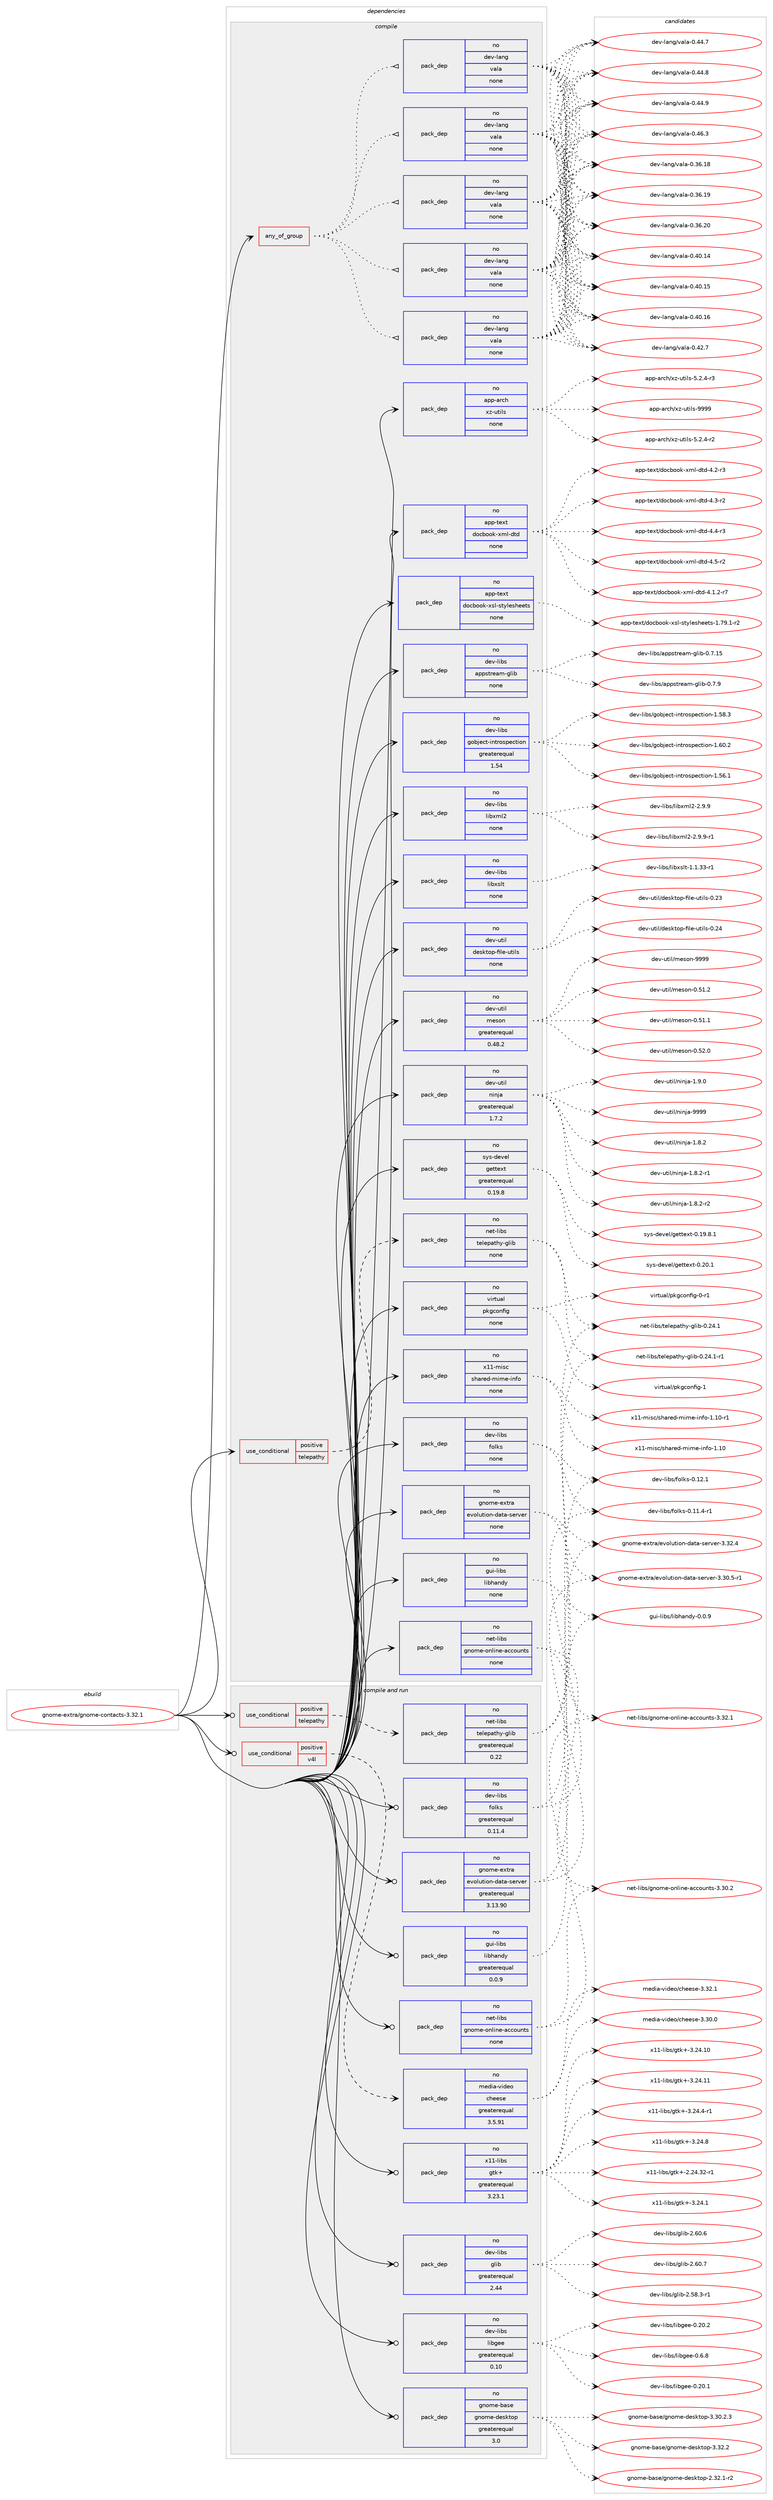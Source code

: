digraph prolog {

# *************
# Graph options
# *************

newrank=true;
concentrate=true;
compound=true;
graph [rankdir=LR,fontname=Helvetica,fontsize=10,ranksep=1.5];#, ranksep=2.5, nodesep=0.2];
edge  [arrowhead=vee];
node  [fontname=Helvetica,fontsize=10];

# **********
# The ebuild
# **********

subgraph cluster_leftcol {
color=gray;
rank=same;
label=<<i>ebuild</i>>;
id [label="gnome-extra/gnome-contacts-3.32.1", color=red, width=4, href="../gnome-extra/gnome-contacts-3.32.1.svg"];
}

# ****************
# The dependencies
# ****************

subgraph cluster_midcol {
color=gray;
label=<<i>dependencies</i>>;
subgraph cluster_compile {
fillcolor="#eeeeee";
style=filled;
label=<<i>compile</i>>;
subgraph any12211 {
dependency748490 [label=<<TABLE BORDER="0" CELLBORDER="1" CELLSPACING="0" CELLPADDING="4"><TR><TD CELLPADDING="10">any_of_group</TD></TR></TABLE>>, shape=none, color=red];subgraph pack549924 {
dependency748491 [label=<<TABLE BORDER="0" CELLBORDER="1" CELLSPACING="0" CELLPADDING="4" WIDTH="220"><TR><TD ROWSPAN="6" CELLPADDING="30">pack_dep</TD></TR><TR><TD WIDTH="110">no</TD></TR><TR><TD>dev-lang</TD></TR><TR><TD>vala</TD></TR><TR><TD>none</TD></TR><TR><TD></TD></TR></TABLE>>, shape=none, color=blue];
}
dependency748490:e -> dependency748491:w [weight=20,style="dotted",arrowhead="oinv"];
subgraph pack549925 {
dependency748492 [label=<<TABLE BORDER="0" CELLBORDER="1" CELLSPACING="0" CELLPADDING="4" WIDTH="220"><TR><TD ROWSPAN="6" CELLPADDING="30">pack_dep</TD></TR><TR><TD WIDTH="110">no</TD></TR><TR><TD>dev-lang</TD></TR><TR><TD>vala</TD></TR><TR><TD>none</TD></TR><TR><TD></TD></TR></TABLE>>, shape=none, color=blue];
}
dependency748490:e -> dependency748492:w [weight=20,style="dotted",arrowhead="oinv"];
subgraph pack549926 {
dependency748493 [label=<<TABLE BORDER="0" CELLBORDER="1" CELLSPACING="0" CELLPADDING="4" WIDTH="220"><TR><TD ROWSPAN="6" CELLPADDING="30">pack_dep</TD></TR><TR><TD WIDTH="110">no</TD></TR><TR><TD>dev-lang</TD></TR><TR><TD>vala</TD></TR><TR><TD>none</TD></TR><TR><TD></TD></TR></TABLE>>, shape=none, color=blue];
}
dependency748490:e -> dependency748493:w [weight=20,style="dotted",arrowhead="oinv"];
subgraph pack549927 {
dependency748494 [label=<<TABLE BORDER="0" CELLBORDER="1" CELLSPACING="0" CELLPADDING="4" WIDTH="220"><TR><TD ROWSPAN="6" CELLPADDING="30">pack_dep</TD></TR><TR><TD WIDTH="110">no</TD></TR><TR><TD>dev-lang</TD></TR><TR><TD>vala</TD></TR><TR><TD>none</TD></TR><TR><TD></TD></TR></TABLE>>, shape=none, color=blue];
}
dependency748490:e -> dependency748494:w [weight=20,style="dotted",arrowhead="oinv"];
subgraph pack549928 {
dependency748495 [label=<<TABLE BORDER="0" CELLBORDER="1" CELLSPACING="0" CELLPADDING="4" WIDTH="220"><TR><TD ROWSPAN="6" CELLPADDING="30">pack_dep</TD></TR><TR><TD WIDTH="110">no</TD></TR><TR><TD>dev-lang</TD></TR><TR><TD>vala</TD></TR><TR><TD>none</TD></TR><TR><TD></TD></TR></TABLE>>, shape=none, color=blue];
}
dependency748490:e -> dependency748495:w [weight=20,style="dotted",arrowhead="oinv"];
}
id:e -> dependency748490:w [weight=20,style="solid",arrowhead="vee"];
subgraph cond185961 {
dependency748496 [label=<<TABLE BORDER="0" CELLBORDER="1" CELLSPACING="0" CELLPADDING="4"><TR><TD ROWSPAN="3" CELLPADDING="10">use_conditional</TD></TR><TR><TD>positive</TD></TR><TR><TD>telepathy</TD></TR></TABLE>>, shape=none, color=red];
subgraph pack549929 {
dependency748497 [label=<<TABLE BORDER="0" CELLBORDER="1" CELLSPACING="0" CELLPADDING="4" WIDTH="220"><TR><TD ROWSPAN="6" CELLPADDING="30">pack_dep</TD></TR><TR><TD WIDTH="110">no</TD></TR><TR><TD>net-libs</TD></TR><TR><TD>telepathy-glib</TD></TR><TR><TD>none</TD></TR><TR><TD></TD></TR></TABLE>>, shape=none, color=blue];
}
dependency748496:e -> dependency748497:w [weight=20,style="dashed",arrowhead="vee"];
}
id:e -> dependency748496:w [weight=20,style="solid",arrowhead="vee"];
subgraph pack549930 {
dependency748498 [label=<<TABLE BORDER="0" CELLBORDER="1" CELLSPACING="0" CELLPADDING="4" WIDTH="220"><TR><TD ROWSPAN="6" CELLPADDING="30">pack_dep</TD></TR><TR><TD WIDTH="110">no</TD></TR><TR><TD>app-arch</TD></TR><TR><TD>xz-utils</TD></TR><TR><TD>none</TD></TR><TR><TD></TD></TR></TABLE>>, shape=none, color=blue];
}
id:e -> dependency748498:w [weight=20,style="solid",arrowhead="vee"];
subgraph pack549931 {
dependency748499 [label=<<TABLE BORDER="0" CELLBORDER="1" CELLSPACING="0" CELLPADDING="4" WIDTH="220"><TR><TD ROWSPAN="6" CELLPADDING="30">pack_dep</TD></TR><TR><TD WIDTH="110">no</TD></TR><TR><TD>app-text</TD></TR><TR><TD>docbook-xml-dtd</TD></TR><TR><TD>none</TD></TR><TR><TD></TD></TR></TABLE>>, shape=none, color=blue];
}
id:e -> dependency748499:w [weight=20,style="solid",arrowhead="vee"];
subgraph pack549932 {
dependency748500 [label=<<TABLE BORDER="0" CELLBORDER="1" CELLSPACING="0" CELLPADDING="4" WIDTH="220"><TR><TD ROWSPAN="6" CELLPADDING="30">pack_dep</TD></TR><TR><TD WIDTH="110">no</TD></TR><TR><TD>app-text</TD></TR><TR><TD>docbook-xsl-stylesheets</TD></TR><TR><TD>none</TD></TR><TR><TD></TD></TR></TABLE>>, shape=none, color=blue];
}
id:e -> dependency748500:w [weight=20,style="solid",arrowhead="vee"];
subgraph pack549933 {
dependency748501 [label=<<TABLE BORDER="0" CELLBORDER="1" CELLSPACING="0" CELLPADDING="4" WIDTH="220"><TR><TD ROWSPAN="6" CELLPADDING="30">pack_dep</TD></TR><TR><TD WIDTH="110">no</TD></TR><TR><TD>dev-libs</TD></TR><TR><TD>appstream-glib</TD></TR><TR><TD>none</TD></TR><TR><TD></TD></TR></TABLE>>, shape=none, color=blue];
}
id:e -> dependency748501:w [weight=20,style="solid",arrowhead="vee"];
subgraph pack549934 {
dependency748502 [label=<<TABLE BORDER="0" CELLBORDER="1" CELLSPACING="0" CELLPADDING="4" WIDTH="220"><TR><TD ROWSPAN="6" CELLPADDING="30">pack_dep</TD></TR><TR><TD WIDTH="110">no</TD></TR><TR><TD>dev-libs</TD></TR><TR><TD>folks</TD></TR><TR><TD>none</TD></TR><TR><TD></TD></TR></TABLE>>, shape=none, color=blue];
}
id:e -> dependency748502:w [weight=20,style="solid",arrowhead="vee"];
subgraph pack549935 {
dependency748503 [label=<<TABLE BORDER="0" CELLBORDER="1" CELLSPACING="0" CELLPADDING="4" WIDTH="220"><TR><TD ROWSPAN="6" CELLPADDING="30">pack_dep</TD></TR><TR><TD WIDTH="110">no</TD></TR><TR><TD>dev-libs</TD></TR><TR><TD>gobject-introspection</TD></TR><TR><TD>greaterequal</TD></TR><TR><TD>1.54</TD></TR></TABLE>>, shape=none, color=blue];
}
id:e -> dependency748503:w [weight=20,style="solid",arrowhead="vee"];
subgraph pack549936 {
dependency748504 [label=<<TABLE BORDER="0" CELLBORDER="1" CELLSPACING="0" CELLPADDING="4" WIDTH="220"><TR><TD ROWSPAN="6" CELLPADDING="30">pack_dep</TD></TR><TR><TD WIDTH="110">no</TD></TR><TR><TD>dev-libs</TD></TR><TR><TD>libxml2</TD></TR><TR><TD>none</TD></TR><TR><TD></TD></TR></TABLE>>, shape=none, color=blue];
}
id:e -> dependency748504:w [weight=20,style="solid",arrowhead="vee"];
subgraph pack549937 {
dependency748505 [label=<<TABLE BORDER="0" CELLBORDER="1" CELLSPACING="0" CELLPADDING="4" WIDTH="220"><TR><TD ROWSPAN="6" CELLPADDING="30">pack_dep</TD></TR><TR><TD WIDTH="110">no</TD></TR><TR><TD>dev-libs</TD></TR><TR><TD>libxslt</TD></TR><TR><TD>none</TD></TR><TR><TD></TD></TR></TABLE>>, shape=none, color=blue];
}
id:e -> dependency748505:w [weight=20,style="solid",arrowhead="vee"];
subgraph pack549938 {
dependency748506 [label=<<TABLE BORDER="0" CELLBORDER="1" CELLSPACING="0" CELLPADDING="4" WIDTH="220"><TR><TD ROWSPAN="6" CELLPADDING="30">pack_dep</TD></TR><TR><TD WIDTH="110">no</TD></TR><TR><TD>dev-util</TD></TR><TR><TD>desktop-file-utils</TD></TR><TR><TD>none</TD></TR><TR><TD></TD></TR></TABLE>>, shape=none, color=blue];
}
id:e -> dependency748506:w [weight=20,style="solid",arrowhead="vee"];
subgraph pack549939 {
dependency748507 [label=<<TABLE BORDER="0" CELLBORDER="1" CELLSPACING="0" CELLPADDING="4" WIDTH="220"><TR><TD ROWSPAN="6" CELLPADDING="30">pack_dep</TD></TR><TR><TD WIDTH="110">no</TD></TR><TR><TD>dev-util</TD></TR><TR><TD>meson</TD></TR><TR><TD>greaterequal</TD></TR><TR><TD>0.48.2</TD></TR></TABLE>>, shape=none, color=blue];
}
id:e -> dependency748507:w [weight=20,style="solid",arrowhead="vee"];
subgraph pack549940 {
dependency748508 [label=<<TABLE BORDER="0" CELLBORDER="1" CELLSPACING="0" CELLPADDING="4" WIDTH="220"><TR><TD ROWSPAN="6" CELLPADDING="30">pack_dep</TD></TR><TR><TD WIDTH="110">no</TD></TR><TR><TD>dev-util</TD></TR><TR><TD>ninja</TD></TR><TR><TD>greaterequal</TD></TR><TR><TD>1.7.2</TD></TR></TABLE>>, shape=none, color=blue];
}
id:e -> dependency748508:w [weight=20,style="solid",arrowhead="vee"];
subgraph pack549941 {
dependency748509 [label=<<TABLE BORDER="0" CELLBORDER="1" CELLSPACING="0" CELLPADDING="4" WIDTH="220"><TR><TD ROWSPAN="6" CELLPADDING="30">pack_dep</TD></TR><TR><TD WIDTH="110">no</TD></TR><TR><TD>gnome-extra</TD></TR><TR><TD>evolution-data-server</TD></TR><TR><TD>none</TD></TR><TR><TD></TD></TR></TABLE>>, shape=none, color=blue];
}
id:e -> dependency748509:w [weight=20,style="solid",arrowhead="vee"];
subgraph pack549942 {
dependency748510 [label=<<TABLE BORDER="0" CELLBORDER="1" CELLSPACING="0" CELLPADDING="4" WIDTH="220"><TR><TD ROWSPAN="6" CELLPADDING="30">pack_dep</TD></TR><TR><TD WIDTH="110">no</TD></TR><TR><TD>gui-libs</TD></TR><TR><TD>libhandy</TD></TR><TR><TD>none</TD></TR><TR><TD></TD></TR></TABLE>>, shape=none, color=blue];
}
id:e -> dependency748510:w [weight=20,style="solid",arrowhead="vee"];
subgraph pack549943 {
dependency748511 [label=<<TABLE BORDER="0" CELLBORDER="1" CELLSPACING="0" CELLPADDING="4" WIDTH="220"><TR><TD ROWSPAN="6" CELLPADDING="30">pack_dep</TD></TR><TR><TD WIDTH="110">no</TD></TR><TR><TD>net-libs</TD></TR><TR><TD>gnome-online-accounts</TD></TR><TR><TD>none</TD></TR><TR><TD></TD></TR></TABLE>>, shape=none, color=blue];
}
id:e -> dependency748511:w [weight=20,style="solid",arrowhead="vee"];
subgraph pack549944 {
dependency748512 [label=<<TABLE BORDER="0" CELLBORDER="1" CELLSPACING="0" CELLPADDING="4" WIDTH="220"><TR><TD ROWSPAN="6" CELLPADDING="30">pack_dep</TD></TR><TR><TD WIDTH="110">no</TD></TR><TR><TD>sys-devel</TD></TR><TR><TD>gettext</TD></TR><TR><TD>greaterequal</TD></TR><TR><TD>0.19.8</TD></TR></TABLE>>, shape=none, color=blue];
}
id:e -> dependency748512:w [weight=20,style="solid",arrowhead="vee"];
subgraph pack549945 {
dependency748513 [label=<<TABLE BORDER="0" CELLBORDER="1" CELLSPACING="0" CELLPADDING="4" WIDTH="220"><TR><TD ROWSPAN="6" CELLPADDING="30">pack_dep</TD></TR><TR><TD WIDTH="110">no</TD></TR><TR><TD>virtual</TD></TR><TR><TD>pkgconfig</TD></TR><TR><TD>none</TD></TR><TR><TD></TD></TR></TABLE>>, shape=none, color=blue];
}
id:e -> dependency748513:w [weight=20,style="solid",arrowhead="vee"];
subgraph pack549946 {
dependency748514 [label=<<TABLE BORDER="0" CELLBORDER="1" CELLSPACING="0" CELLPADDING="4" WIDTH="220"><TR><TD ROWSPAN="6" CELLPADDING="30">pack_dep</TD></TR><TR><TD WIDTH="110">no</TD></TR><TR><TD>x11-misc</TD></TR><TR><TD>shared-mime-info</TD></TR><TR><TD>none</TD></TR><TR><TD></TD></TR></TABLE>>, shape=none, color=blue];
}
id:e -> dependency748514:w [weight=20,style="solid",arrowhead="vee"];
}
subgraph cluster_compileandrun {
fillcolor="#eeeeee";
style=filled;
label=<<i>compile and run</i>>;
subgraph cond185962 {
dependency748515 [label=<<TABLE BORDER="0" CELLBORDER="1" CELLSPACING="0" CELLPADDING="4"><TR><TD ROWSPAN="3" CELLPADDING="10">use_conditional</TD></TR><TR><TD>positive</TD></TR><TR><TD>telepathy</TD></TR></TABLE>>, shape=none, color=red];
subgraph pack549947 {
dependency748516 [label=<<TABLE BORDER="0" CELLBORDER="1" CELLSPACING="0" CELLPADDING="4" WIDTH="220"><TR><TD ROWSPAN="6" CELLPADDING="30">pack_dep</TD></TR><TR><TD WIDTH="110">no</TD></TR><TR><TD>net-libs</TD></TR><TR><TD>telepathy-glib</TD></TR><TR><TD>greaterequal</TD></TR><TR><TD>0.22</TD></TR></TABLE>>, shape=none, color=blue];
}
dependency748515:e -> dependency748516:w [weight=20,style="dashed",arrowhead="vee"];
}
id:e -> dependency748515:w [weight=20,style="solid",arrowhead="odotvee"];
subgraph cond185963 {
dependency748517 [label=<<TABLE BORDER="0" CELLBORDER="1" CELLSPACING="0" CELLPADDING="4"><TR><TD ROWSPAN="3" CELLPADDING="10">use_conditional</TD></TR><TR><TD>positive</TD></TR><TR><TD>v4l</TD></TR></TABLE>>, shape=none, color=red];
subgraph pack549948 {
dependency748518 [label=<<TABLE BORDER="0" CELLBORDER="1" CELLSPACING="0" CELLPADDING="4" WIDTH="220"><TR><TD ROWSPAN="6" CELLPADDING="30">pack_dep</TD></TR><TR><TD WIDTH="110">no</TD></TR><TR><TD>media-video</TD></TR><TR><TD>cheese</TD></TR><TR><TD>greaterequal</TD></TR><TR><TD>3.5.91</TD></TR></TABLE>>, shape=none, color=blue];
}
dependency748517:e -> dependency748518:w [weight=20,style="dashed",arrowhead="vee"];
}
id:e -> dependency748517:w [weight=20,style="solid",arrowhead="odotvee"];
subgraph pack549949 {
dependency748519 [label=<<TABLE BORDER="0" CELLBORDER="1" CELLSPACING="0" CELLPADDING="4" WIDTH="220"><TR><TD ROWSPAN="6" CELLPADDING="30">pack_dep</TD></TR><TR><TD WIDTH="110">no</TD></TR><TR><TD>dev-libs</TD></TR><TR><TD>folks</TD></TR><TR><TD>greaterequal</TD></TR><TR><TD>0.11.4</TD></TR></TABLE>>, shape=none, color=blue];
}
id:e -> dependency748519:w [weight=20,style="solid",arrowhead="odotvee"];
subgraph pack549950 {
dependency748520 [label=<<TABLE BORDER="0" CELLBORDER="1" CELLSPACING="0" CELLPADDING="4" WIDTH="220"><TR><TD ROWSPAN="6" CELLPADDING="30">pack_dep</TD></TR><TR><TD WIDTH="110">no</TD></TR><TR><TD>dev-libs</TD></TR><TR><TD>glib</TD></TR><TR><TD>greaterequal</TD></TR><TR><TD>2.44</TD></TR></TABLE>>, shape=none, color=blue];
}
id:e -> dependency748520:w [weight=20,style="solid",arrowhead="odotvee"];
subgraph pack549951 {
dependency748521 [label=<<TABLE BORDER="0" CELLBORDER="1" CELLSPACING="0" CELLPADDING="4" WIDTH="220"><TR><TD ROWSPAN="6" CELLPADDING="30">pack_dep</TD></TR><TR><TD WIDTH="110">no</TD></TR><TR><TD>dev-libs</TD></TR><TR><TD>libgee</TD></TR><TR><TD>greaterequal</TD></TR><TR><TD>0.10</TD></TR></TABLE>>, shape=none, color=blue];
}
id:e -> dependency748521:w [weight=20,style="solid",arrowhead="odotvee"];
subgraph pack549952 {
dependency748522 [label=<<TABLE BORDER="0" CELLBORDER="1" CELLSPACING="0" CELLPADDING="4" WIDTH="220"><TR><TD ROWSPAN="6" CELLPADDING="30">pack_dep</TD></TR><TR><TD WIDTH="110">no</TD></TR><TR><TD>gnome-base</TD></TR><TR><TD>gnome-desktop</TD></TR><TR><TD>greaterequal</TD></TR><TR><TD>3.0</TD></TR></TABLE>>, shape=none, color=blue];
}
id:e -> dependency748522:w [weight=20,style="solid",arrowhead="odotvee"];
subgraph pack549953 {
dependency748523 [label=<<TABLE BORDER="0" CELLBORDER="1" CELLSPACING="0" CELLPADDING="4" WIDTH="220"><TR><TD ROWSPAN="6" CELLPADDING="30">pack_dep</TD></TR><TR><TD WIDTH="110">no</TD></TR><TR><TD>gnome-extra</TD></TR><TR><TD>evolution-data-server</TD></TR><TR><TD>greaterequal</TD></TR><TR><TD>3.13.90</TD></TR></TABLE>>, shape=none, color=blue];
}
id:e -> dependency748523:w [weight=20,style="solid",arrowhead="odotvee"];
subgraph pack549954 {
dependency748524 [label=<<TABLE BORDER="0" CELLBORDER="1" CELLSPACING="0" CELLPADDING="4" WIDTH="220"><TR><TD ROWSPAN="6" CELLPADDING="30">pack_dep</TD></TR><TR><TD WIDTH="110">no</TD></TR><TR><TD>gui-libs</TD></TR><TR><TD>libhandy</TD></TR><TR><TD>greaterequal</TD></TR><TR><TD>0.0.9</TD></TR></TABLE>>, shape=none, color=blue];
}
id:e -> dependency748524:w [weight=20,style="solid",arrowhead="odotvee"];
subgraph pack549955 {
dependency748525 [label=<<TABLE BORDER="0" CELLBORDER="1" CELLSPACING="0" CELLPADDING="4" WIDTH="220"><TR><TD ROWSPAN="6" CELLPADDING="30">pack_dep</TD></TR><TR><TD WIDTH="110">no</TD></TR><TR><TD>net-libs</TD></TR><TR><TD>gnome-online-accounts</TD></TR><TR><TD>none</TD></TR><TR><TD></TD></TR></TABLE>>, shape=none, color=blue];
}
id:e -> dependency748525:w [weight=20,style="solid",arrowhead="odotvee"];
subgraph pack549956 {
dependency748526 [label=<<TABLE BORDER="0" CELLBORDER="1" CELLSPACING="0" CELLPADDING="4" WIDTH="220"><TR><TD ROWSPAN="6" CELLPADDING="30">pack_dep</TD></TR><TR><TD WIDTH="110">no</TD></TR><TR><TD>x11-libs</TD></TR><TR><TD>gtk+</TD></TR><TR><TD>greaterequal</TD></TR><TR><TD>3.23.1</TD></TR></TABLE>>, shape=none, color=blue];
}
id:e -> dependency748526:w [weight=20,style="solid",arrowhead="odotvee"];
}
subgraph cluster_run {
fillcolor="#eeeeee";
style=filled;
label=<<i>run</i>>;
}
}

# **************
# The candidates
# **************

subgraph cluster_choices {
rank=same;
color=gray;
label=<<i>candidates</i>>;

subgraph choice549924 {
color=black;
nodesep=1;
choice10010111845108971101034711897108974548465154464956 [label="dev-lang/vala-0.36.18", color=red, width=4,href="../dev-lang/vala-0.36.18.svg"];
choice10010111845108971101034711897108974548465154464957 [label="dev-lang/vala-0.36.19", color=red, width=4,href="../dev-lang/vala-0.36.19.svg"];
choice10010111845108971101034711897108974548465154465048 [label="dev-lang/vala-0.36.20", color=red, width=4,href="../dev-lang/vala-0.36.20.svg"];
choice10010111845108971101034711897108974548465248464952 [label="dev-lang/vala-0.40.14", color=red, width=4,href="../dev-lang/vala-0.40.14.svg"];
choice10010111845108971101034711897108974548465248464953 [label="dev-lang/vala-0.40.15", color=red, width=4,href="../dev-lang/vala-0.40.15.svg"];
choice10010111845108971101034711897108974548465248464954 [label="dev-lang/vala-0.40.16", color=red, width=4,href="../dev-lang/vala-0.40.16.svg"];
choice100101118451089711010347118971089745484652504655 [label="dev-lang/vala-0.42.7", color=red, width=4,href="../dev-lang/vala-0.42.7.svg"];
choice100101118451089711010347118971089745484652524655 [label="dev-lang/vala-0.44.7", color=red, width=4,href="../dev-lang/vala-0.44.7.svg"];
choice100101118451089711010347118971089745484652524656 [label="dev-lang/vala-0.44.8", color=red, width=4,href="../dev-lang/vala-0.44.8.svg"];
choice100101118451089711010347118971089745484652524657 [label="dev-lang/vala-0.44.9", color=red, width=4,href="../dev-lang/vala-0.44.9.svg"];
choice100101118451089711010347118971089745484652544651 [label="dev-lang/vala-0.46.3", color=red, width=4,href="../dev-lang/vala-0.46.3.svg"];
dependency748491:e -> choice10010111845108971101034711897108974548465154464956:w [style=dotted,weight="100"];
dependency748491:e -> choice10010111845108971101034711897108974548465154464957:w [style=dotted,weight="100"];
dependency748491:e -> choice10010111845108971101034711897108974548465154465048:w [style=dotted,weight="100"];
dependency748491:e -> choice10010111845108971101034711897108974548465248464952:w [style=dotted,weight="100"];
dependency748491:e -> choice10010111845108971101034711897108974548465248464953:w [style=dotted,weight="100"];
dependency748491:e -> choice10010111845108971101034711897108974548465248464954:w [style=dotted,weight="100"];
dependency748491:e -> choice100101118451089711010347118971089745484652504655:w [style=dotted,weight="100"];
dependency748491:e -> choice100101118451089711010347118971089745484652524655:w [style=dotted,weight="100"];
dependency748491:e -> choice100101118451089711010347118971089745484652524656:w [style=dotted,weight="100"];
dependency748491:e -> choice100101118451089711010347118971089745484652524657:w [style=dotted,weight="100"];
dependency748491:e -> choice100101118451089711010347118971089745484652544651:w [style=dotted,weight="100"];
}
subgraph choice549925 {
color=black;
nodesep=1;
choice10010111845108971101034711897108974548465154464956 [label="dev-lang/vala-0.36.18", color=red, width=4,href="../dev-lang/vala-0.36.18.svg"];
choice10010111845108971101034711897108974548465154464957 [label="dev-lang/vala-0.36.19", color=red, width=4,href="../dev-lang/vala-0.36.19.svg"];
choice10010111845108971101034711897108974548465154465048 [label="dev-lang/vala-0.36.20", color=red, width=4,href="../dev-lang/vala-0.36.20.svg"];
choice10010111845108971101034711897108974548465248464952 [label="dev-lang/vala-0.40.14", color=red, width=4,href="../dev-lang/vala-0.40.14.svg"];
choice10010111845108971101034711897108974548465248464953 [label="dev-lang/vala-0.40.15", color=red, width=4,href="../dev-lang/vala-0.40.15.svg"];
choice10010111845108971101034711897108974548465248464954 [label="dev-lang/vala-0.40.16", color=red, width=4,href="../dev-lang/vala-0.40.16.svg"];
choice100101118451089711010347118971089745484652504655 [label="dev-lang/vala-0.42.7", color=red, width=4,href="../dev-lang/vala-0.42.7.svg"];
choice100101118451089711010347118971089745484652524655 [label="dev-lang/vala-0.44.7", color=red, width=4,href="../dev-lang/vala-0.44.7.svg"];
choice100101118451089711010347118971089745484652524656 [label="dev-lang/vala-0.44.8", color=red, width=4,href="../dev-lang/vala-0.44.8.svg"];
choice100101118451089711010347118971089745484652524657 [label="dev-lang/vala-0.44.9", color=red, width=4,href="../dev-lang/vala-0.44.9.svg"];
choice100101118451089711010347118971089745484652544651 [label="dev-lang/vala-0.46.3", color=red, width=4,href="../dev-lang/vala-0.46.3.svg"];
dependency748492:e -> choice10010111845108971101034711897108974548465154464956:w [style=dotted,weight="100"];
dependency748492:e -> choice10010111845108971101034711897108974548465154464957:w [style=dotted,weight="100"];
dependency748492:e -> choice10010111845108971101034711897108974548465154465048:w [style=dotted,weight="100"];
dependency748492:e -> choice10010111845108971101034711897108974548465248464952:w [style=dotted,weight="100"];
dependency748492:e -> choice10010111845108971101034711897108974548465248464953:w [style=dotted,weight="100"];
dependency748492:e -> choice10010111845108971101034711897108974548465248464954:w [style=dotted,weight="100"];
dependency748492:e -> choice100101118451089711010347118971089745484652504655:w [style=dotted,weight="100"];
dependency748492:e -> choice100101118451089711010347118971089745484652524655:w [style=dotted,weight="100"];
dependency748492:e -> choice100101118451089711010347118971089745484652524656:w [style=dotted,weight="100"];
dependency748492:e -> choice100101118451089711010347118971089745484652524657:w [style=dotted,weight="100"];
dependency748492:e -> choice100101118451089711010347118971089745484652544651:w [style=dotted,weight="100"];
}
subgraph choice549926 {
color=black;
nodesep=1;
choice10010111845108971101034711897108974548465154464956 [label="dev-lang/vala-0.36.18", color=red, width=4,href="../dev-lang/vala-0.36.18.svg"];
choice10010111845108971101034711897108974548465154464957 [label="dev-lang/vala-0.36.19", color=red, width=4,href="../dev-lang/vala-0.36.19.svg"];
choice10010111845108971101034711897108974548465154465048 [label="dev-lang/vala-0.36.20", color=red, width=4,href="../dev-lang/vala-0.36.20.svg"];
choice10010111845108971101034711897108974548465248464952 [label="dev-lang/vala-0.40.14", color=red, width=4,href="../dev-lang/vala-0.40.14.svg"];
choice10010111845108971101034711897108974548465248464953 [label="dev-lang/vala-0.40.15", color=red, width=4,href="../dev-lang/vala-0.40.15.svg"];
choice10010111845108971101034711897108974548465248464954 [label="dev-lang/vala-0.40.16", color=red, width=4,href="../dev-lang/vala-0.40.16.svg"];
choice100101118451089711010347118971089745484652504655 [label="dev-lang/vala-0.42.7", color=red, width=4,href="../dev-lang/vala-0.42.7.svg"];
choice100101118451089711010347118971089745484652524655 [label="dev-lang/vala-0.44.7", color=red, width=4,href="../dev-lang/vala-0.44.7.svg"];
choice100101118451089711010347118971089745484652524656 [label="dev-lang/vala-0.44.8", color=red, width=4,href="../dev-lang/vala-0.44.8.svg"];
choice100101118451089711010347118971089745484652524657 [label="dev-lang/vala-0.44.9", color=red, width=4,href="../dev-lang/vala-0.44.9.svg"];
choice100101118451089711010347118971089745484652544651 [label="dev-lang/vala-0.46.3", color=red, width=4,href="../dev-lang/vala-0.46.3.svg"];
dependency748493:e -> choice10010111845108971101034711897108974548465154464956:w [style=dotted,weight="100"];
dependency748493:e -> choice10010111845108971101034711897108974548465154464957:w [style=dotted,weight="100"];
dependency748493:e -> choice10010111845108971101034711897108974548465154465048:w [style=dotted,weight="100"];
dependency748493:e -> choice10010111845108971101034711897108974548465248464952:w [style=dotted,weight="100"];
dependency748493:e -> choice10010111845108971101034711897108974548465248464953:w [style=dotted,weight="100"];
dependency748493:e -> choice10010111845108971101034711897108974548465248464954:w [style=dotted,weight="100"];
dependency748493:e -> choice100101118451089711010347118971089745484652504655:w [style=dotted,weight="100"];
dependency748493:e -> choice100101118451089711010347118971089745484652524655:w [style=dotted,weight="100"];
dependency748493:e -> choice100101118451089711010347118971089745484652524656:w [style=dotted,weight="100"];
dependency748493:e -> choice100101118451089711010347118971089745484652524657:w [style=dotted,weight="100"];
dependency748493:e -> choice100101118451089711010347118971089745484652544651:w [style=dotted,weight="100"];
}
subgraph choice549927 {
color=black;
nodesep=1;
choice10010111845108971101034711897108974548465154464956 [label="dev-lang/vala-0.36.18", color=red, width=4,href="../dev-lang/vala-0.36.18.svg"];
choice10010111845108971101034711897108974548465154464957 [label="dev-lang/vala-0.36.19", color=red, width=4,href="../dev-lang/vala-0.36.19.svg"];
choice10010111845108971101034711897108974548465154465048 [label="dev-lang/vala-0.36.20", color=red, width=4,href="../dev-lang/vala-0.36.20.svg"];
choice10010111845108971101034711897108974548465248464952 [label="dev-lang/vala-0.40.14", color=red, width=4,href="../dev-lang/vala-0.40.14.svg"];
choice10010111845108971101034711897108974548465248464953 [label="dev-lang/vala-0.40.15", color=red, width=4,href="../dev-lang/vala-0.40.15.svg"];
choice10010111845108971101034711897108974548465248464954 [label="dev-lang/vala-0.40.16", color=red, width=4,href="../dev-lang/vala-0.40.16.svg"];
choice100101118451089711010347118971089745484652504655 [label="dev-lang/vala-0.42.7", color=red, width=4,href="../dev-lang/vala-0.42.7.svg"];
choice100101118451089711010347118971089745484652524655 [label="dev-lang/vala-0.44.7", color=red, width=4,href="../dev-lang/vala-0.44.7.svg"];
choice100101118451089711010347118971089745484652524656 [label="dev-lang/vala-0.44.8", color=red, width=4,href="../dev-lang/vala-0.44.8.svg"];
choice100101118451089711010347118971089745484652524657 [label="dev-lang/vala-0.44.9", color=red, width=4,href="../dev-lang/vala-0.44.9.svg"];
choice100101118451089711010347118971089745484652544651 [label="dev-lang/vala-0.46.3", color=red, width=4,href="../dev-lang/vala-0.46.3.svg"];
dependency748494:e -> choice10010111845108971101034711897108974548465154464956:w [style=dotted,weight="100"];
dependency748494:e -> choice10010111845108971101034711897108974548465154464957:w [style=dotted,weight="100"];
dependency748494:e -> choice10010111845108971101034711897108974548465154465048:w [style=dotted,weight="100"];
dependency748494:e -> choice10010111845108971101034711897108974548465248464952:w [style=dotted,weight="100"];
dependency748494:e -> choice10010111845108971101034711897108974548465248464953:w [style=dotted,weight="100"];
dependency748494:e -> choice10010111845108971101034711897108974548465248464954:w [style=dotted,weight="100"];
dependency748494:e -> choice100101118451089711010347118971089745484652504655:w [style=dotted,weight="100"];
dependency748494:e -> choice100101118451089711010347118971089745484652524655:w [style=dotted,weight="100"];
dependency748494:e -> choice100101118451089711010347118971089745484652524656:w [style=dotted,weight="100"];
dependency748494:e -> choice100101118451089711010347118971089745484652524657:w [style=dotted,weight="100"];
dependency748494:e -> choice100101118451089711010347118971089745484652544651:w [style=dotted,weight="100"];
}
subgraph choice549928 {
color=black;
nodesep=1;
choice10010111845108971101034711897108974548465154464956 [label="dev-lang/vala-0.36.18", color=red, width=4,href="../dev-lang/vala-0.36.18.svg"];
choice10010111845108971101034711897108974548465154464957 [label="dev-lang/vala-0.36.19", color=red, width=4,href="../dev-lang/vala-0.36.19.svg"];
choice10010111845108971101034711897108974548465154465048 [label="dev-lang/vala-0.36.20", color=red, width=4,href="../dev-lang/vala-0.36.20.svg"];
choice10010111845108971101034711897108974548465248464952 [label="dev-lang/vala-0.40.14", color=red, width=4,href="../dev-lang/vala-0.40.14.svg"];
choice10010111845108971101034711897108974548465248464953 [label="dev-lang/vala-0.40.15", color=red, width=4,href="../dev-lang/vala-0.40.15.svg"];
choice10010111845108971101034711897108974548465248464954 [label="dev-lang/vala-0.40.16", color=red, width=4,href="../dev-lang/vala-0.40.16.svg"];
choice100101118451089711010347118971089745484652504655 [label="dev-lang/vala-0.42.7", color=red, width=4,href="../dev-lang/vala-0.42.7.svg"];
choice100101118451089711010347118971089745484652524655 [label="dev-lang/vala-0.44.7", color=red, width=4,href="../dev-lang/vala-0.44.7.svg"];
choice100101118451089711010347118971089745484652524656 [label="dev-lang/vala-0.44.8", color=red, width=4,href="../dev-lang/vala-0.44.8.svg"];
choice100101118451089711010347118971089745484652524657 [label="dev-lang/vala-0.44.9", color=red, width=4,href="../dev-lang/vala-0.44.9.svg"];
choice100101118451089711010347118971089745484652544651 [label="dev-lang/vala-0.46.3", color=red, width=4,href="../dev-lang/vala-0.46.3.svg"];
dependency748495:e -> choice10010111845108971101034711897108974548465154464956:w [style=dotted,weight="100"];
dependency748495:e -> choice10010111845108971101034711897108974548465154464957:w [style=dotted,weight="100"];
dependency748495:e -> choice10010111845108971101034711897108974548465154465048:w [style=dotted,weight="100"];
dependency748495:e -> choice10010111845108971101034711897108974548465248464952:w [style=dotted,weight="100"];
dependency748495:e -> choice10010111845108971101034711897108974548465248464953:w [style=dotted,weight="100"];
dependency748495:e -> choice10010111845108971101034711897108974548465248464954:w [style=dotted,weight="100"];
dependency748495:e -> choice100101118451089711010347118971089745484652504655:w [style=dotted,weight="100"];
dependency748495:e -> choice100101118451089711010347118971089745484652524655:w [style=dotted,weight="100"];
dependency748495:e -> choice100101118451089711010347118971089745484652524656:w [style=dotted,weight="100"];
dependency748495:e -> choice100101118451089711010347118971089745484652524657:w [style=dotted,weight="100"];
dependency748495:e -> choice100101118451089711010347118971089745484652544651:w [style=dotted,weight="100"];
}
subgraph choice549929 {
color=black;
nodesep=1;
choice11010111645108105981154711610110810111297116104121451031081059845484650524649 [label="net-libs/telepathy-glib-0.24.1", color=red, width=4,href="../net-libs/telepathy-glib-0.24.1.svg"];
choice110101116451081059811547116101108101112971161041214510310810598454846505246494511449 [label="net-libs/telepathy-glib-0.24.1-r1", color=red, width=4,href="../net-libs/telepathy-glib-0.24.1-r1.svg"];
dependency748497:e -> choice11010111645108105981154711610110810111297116104121451031081059845484650524649:w [style=dotted,weight="100"];
dependency748497:e -> choice110101116451081059811547116101108101112971161041214510310810598454846505246494511449:w [style=dotted,weight="100"];
}
subgraph choice549930 {
color=black;
nodesep=1;
choice9711211245971149910447120122451171161051081154553465046524511450 [label="app-arch/xz-utils-5.2.4-r2", color=red, width=4,href="../app-arch/xz-utils-5.2.4-r2.svg"];
choice9711211245971149910447120122451171161051081154553465046524511451 [label="app-arch/xz-utils-5.2.4-r3", color=red, width=4,href="../app-arch/xz-utils-5.2.4-r3.svg"];
choice9711211245971149910447120122451171161051081154557575757 [label="app-arch/xz-utils-9999", color=red, width=4,href="../app-arch/xz-utils-9999.svg"];
dependency748498:e -> choice9711211245971149910447120122451171161051081154553465046524511450:w [style=dotted,weight="100"];
dependency748498:e -> choice9711211245971149910447120122451171161051081154553465046524511451:w [style=dotted,weight="100"];
dependency748498:e -> choice9711211245971149910447120122451171161051081154557575757:w [style=dotted,weight="100"];
}
subgraph choice549931 {
color=black;
nodesep=1;
choice971121124511610112011647100111999811111110745120109108451001161004552464946504511455 [label="app-text/docbook-xml-dtd-4.1.2-r7", color=red, width=4,href="../app-text/docbook-xml-dtd-4.1.2-r7.svg"];
choice97112112451161011201164710011199981111111074512010910845100116100455246504511451 [label="app-text/docbook-xml-dtd-4.2-r3", color=red, width=4,href="../app-text/docbook-xml-dtd-4.2-r3.svg"];
choice97112112451161011201164710011199981111111074512010910845100116100455246514511450 [label="app-text/docbook-xml-dtd-4.3-r2", color=red, width=4,href="../app-text/docbook-xml-dtd-4.3-r2.svg"];
choice97112112451161011201164710011199981111111074512010910845100116100455246524511451 [label="app-text/docbook-xml-dtd-4.4-r3", color=red, width=4,href="../app-text/docbook-xml-dtd-4.4-r3.svg"];
choice97112112451161011201164710011199981111111074512010910845100116100455246534511450 [label="app-text/docbook-xml-dtd-4.5-r2", color=red, width=4,href="../app-text/docbook-xml-dtd-4.5-r2.svg"];
dependency748499:e -> choice971121124511610112011647100111999811111110745120109108451001161004552464946504511455:w [style=dotted,weight="100"];
dependency748499:e -> choice97112112451161011201164710011199981111111074512010910845100116100455246504511451:w [style=dotted,weight="100"];
dependency748499:e -> choice97112112451161011201164710011199981111111074512010910845100116100455246514511450:w [style=dotted,weight="100"];
dependency748499:e -> choice97112112451161011201164710011199981111111074512010910845100116100455246524511451:w [style=dotted,weight="100"];
dependency748499:e -> choice97112112451161011201164710011199981111111074512010910845100116100455246534511450:w [style=dotted,weight="100"];
}
subgraph choice549932 {
color=black;
nodesep=1;
choice97112112451161011201164710011199981111111074512011510845115116121108101115104101101116115454946555746494511450 [label="app-text/docbook-xsl-stylesheets-1.79.1-r2", color=red, width=4,href="../app-text/docbook-xsl-stylesheets-1.79.1-r2.svg"];
dependency748500:e -> choice97112112451161011201164710011199981111111074512011510845115116121108101115104101101116115454946555746494511450:w [style=dotted,weight="100"];
}
subgraph choice549933 {
color=black;
nodesep=1;
choice1001011184510810598115479711211211511611410197109451031081059845484655464953 [label="dev-libs/appstream-glib-0.7.15", color=red, width=4,href="../dev-libs/appstream-glib-0.7.15.svg"];
choice10010111845108105981154797112112115116114101971094510310810598454846554657 [label="dev-libs/appstream-glib-0.7.9", color=red, width=4,href="../dev-libs/appstream-glib-0.7.9.svg"];
dependency748501:e -> choice1001011184510810598115479711211211511611410197109451031081059845484655464953:w [style=dotted,weight="100"];
dependency748501:e -> choice10010111845108105981154797112112115116114101971094510310810598454846554657:w [style=dotted,weight="100"];
}
subgraph choice549934 {
color=black;
nodesep=1;
choice100101118451081059811547102111108107115454846494946524511449 [label="dev-libs/folks-0.11.4-r1", color=red, width=4,href="../dev-libs/folks-0.11.4-r1.svg"];
choice10010111845108105981154710211110810711545484649504649 [label="dev-libs/folks-0.12.1", color=red, width=4,href="../dev-libs/folks-0.12.1.svg"];
dependency748502:e -> choice100101118451081059811547102111108107115454846494946524511449:w [style=dotted,weight="100"];
dependency748502:e -> choice10010111845108105981154710211110810711545484649504649:w [style=dotted,weight="100"];
}
subgraph choice549935 {
color=black;
nodesep=1;
choice1001011184510810598115471031119810610199116451051101161141111151121019911610511111045494653544649 [label="dev-libs/gobject-introspection-1.56.1", color=red, width=4,href="../dev-libs/gobject-introspection-1.56.1.svg"];
choice1001011184510810598115471031119810610199116451051101161141111151121019911610511111045494653564651 [label="dev-libs/gobject-introspection-1.58.3", color=red, width=4,href="../dev-libs/gobject-introspection-1.58.3.svg"];
choice1001011184510810598115471031119810610199116451051101161141111151121019911610511111045494654484650 [label="dev-libs/gobject-introspection-1.60.2", color=red, width=4,href="../dev-libs/gobject-introspection-1.60.2.svg"];
dependency748503:e -> choice1001011184510810598115471031119810610199116451051101161141111151121019911610511111045494653544649:w [style=dotted,weight="100"];
dependency748503:e -> choice1001011184510810598115471031119810610199116451051101161141111151121019911610511111045494653564651:w [style=dotted,weight="100"];
dependency748503:e -> choice1001011184510810598115471031119810610199116451051101161141111151121019911610511111045494654484650:w [style=dotted,weight="100"];
}
subgraph choice549936 {
color=black;
nodesep=1;
choice1001011184510810598115471081059812010910850455046574657 [label="dev-libs/libxml2-2.9.9", color=red, width=4,href="../dev-libs/libxml2-2.9.9.svg"];
choice10010111845108105981154710810598120109108504550465746574511449 [label="dev-libs/libxml2-2.9.9-r1", color=red, width=4,href="../dev-libs/libxml2-2.9.9-r1.svg"];
dependency748504:e -> choice1001011184510810598115471081059812010910850455046574657:w [style=dotted,weight="100"];
dependency748504:e -> choice10010111845108105981154710810598120109108504550465746574511449:w [style=dotted,weight="100"];
}
subgraph choice549937 {
color=black;
nodesep=1;
choice10010111845108105981154710810598120115108116454946494651514511449 [label="dev-libs/libxslt-1.1.33-r1", color=red, width=4,href="../dev-libs/libxslt-1.1.33-r1.svg"];
dependency748505:e -> choice10010111845108105981154710810598120115108116454946494651514511449:w [style=dotted,weight="100"];
}
subgraph choice549938 {
color=black;
nodesep=1;
choice100101118451171161051084710010111510711611111245102105108101451171161051081154548465051 [label="dev-util/desktop-file-utils-0.23", color=red, width=4,href="../dev-util/desktop-file-utils-0.23.svg"];
choice100101118451171161051084710010111510711611111245102105108101451171161051081154548465052 [label="dev-util/desktop-file-utils-0.24", color=red, width=4,href="../dev-util/desktop-file-utils-0.24.svg"];
dependency748506:e -> choice100101118451171161051084710010111510711611111245102105108101451171161051081154548465051:w [style=dotted,weight="100"];
dependency748506:e -> choice100101118451171161051084710010111510711611111245102105108101451171161051081154548465052:w [style=dotted,weight="100"];
}
subgraph choice549939 {
color=black;
nodesep=1;
choice100101118451171161051084710910111511111045484653494649 [label="dev-util/meson-0.51.1", color=red, width=4,href="../dev-util/meson-0.51.1.svg"];
choice100101118451171161051084710910111511111045484653494650 [label="dev-util/meson-0.51.2", color=red, width=4,href="../dev-util/meson-0.51.2.svg"];
choice100101118451171161051084710910111511111045484653504648 [label="dev-util/meson-0.52.0", color=red, width=4,href="../dev-util/meson-0.52.0.svg"];
choice10010111845117116105108471091011151111104557575757 [label="dev-util/meson-9999", color=red, width=4,href="../dev-util/meson-9999.svg"];
dependency748507:e -> choice100101118451171161051084710910111511111045484653494649:w [style=dotted,weight="100"];
dependency748507:e -> choice100101118451171161051084710910111511111045484653494650:w [style=dotted,weight="100"];
dependency748507:e -> choice100101118451171161051084710910111511111045484653504648:w [style=dotted,weight="100"];
dependency748507:e -> choice10010111845117116105108471091011151111104557575757:w [style=dotted,weight="100"];
}
subgraph choice549940 {
color=black;
nodesep=1;
choice100101118451171161051084711010511010697454946564650 [label="dev-util/ninja-1.8.2", color=red, width=4,href="../dev-util/ninja-1.8.2.svg"];
choice1001011184511711610510847110105110106974549465646504511449 [label="dev-util/ninja-1.8.2-r1", color=red, width=4,href="../dev-util/ninja-1.8.2-r1.svg"];
choice1001011184511711610510847110105110106974549465646504511450 [label="dev-util/ninja-1.8.2-r2", color=red, width=4,href="../dev-util/ninja-1.8.2-r2.svg"];
choice100101118451171161051084711010511010697454946574648 [label="dev-util/ninja-1.9.0", color=red, width=4,href="../dev-util/ninja-1.9.0.svg"];
choice1001011184511711610510847110105110106974557575757 [label="dev-util/ninja-9999", color=red, width=4,href="../dev-util/ninja-9999.svg"];
dependency748508:e -> choice100101118451171161051084711010511010697454946564650:w [style=dotted,weight="100"];
dependency748508:e -> choice1001011184511711610510847110105110106974549465646504511449:w [style=dotted,weight="100"];
dependency748508:e -> choice1001011184511711610510847110105110106974549465646504511450:w [style=dotted,weight="100"];
dependency748508:e -> choice100101118451171161051084711010511010697454946574648:w [style=dotted,weight="100"];
dependency748508:e -> choice1001011184511711610510847110105110106974557575757:w [style=dotted,weight="100"];
}
subgraph choice549941 {
color=black;
nodesep=1;
choice10311011110910145101120116114974710111811110811711610511111045100971169745115101114118101114455146514846534511449 [label="gnome-extra/evolution-data-server-3.30.5-r1", color=red, width=4,href="../gnome-extra/evolution-data-server-3.30.5-r1.svg"];
choice1031101111091014510112011611497471011181111081171161051111104510097116974511510111411810111445514651504652 [label="gnome-extra/evolution-data-server-3.32.4", color=red, width=4,href="../gnome-extra/evolution-data-server-3.32.4.svg"];
dependency748509:e -> choice10311011110910145101120116114974710111811110811711610511111045100971169745115101114118101114455146514846534511449:w [style=dotted,weight="100"];
dependency748509:e -> choice1031101111091014510112011611497471011181111081171161051111104510097116974511510111411810111445514651504652:w [style=dotted,weight="100"];
}
subgraph choice549942 {
color=black;
nodesep=1;
choice1031171054510810598115471081059810497110100121454846484657 [label="gui-libs/libhandy-0.0.9", color=red, width=4,href="../gui-libs/libhandy-0.0.9.svg"];
dependency748510:e -> choice1031171054510810598115471081059810497110100121454846484657:w [style=dotted,weight="100"];
}
subgraph choice549943 {
color=black;
nodesep=1;
choice110101116451081059811547103110111109101451111101081051101014597999911111711011611545514651484650 [label="net-libs/gnome-online-accounts-3.30.2", color=red, width=4,href="../net-libs/gnome-online-accounts-3.30.2.svg"];
choice110101116451081059811547103110111109101451111101081051101014597999911111711011611545514651504649 [label="net-libs/gnome-online-accounts-3.32.1", color=red, width=4,href="../net-libs/gnome-online-accounts-3.32.1.svg"];
dependency748511:e -> choice110101116451081059811547103110111109101451111101081051101014597999911111711011611545514651484650:w [style=dotted,weight="100"];
dependency748511:e -> choice110101116451081059811547103110111109101451111101081051101014597999911111711011611545514651504649:w [style=dotted,weight="100"];
}
subgraph choice549944 {
color=black;
nodesep=1;
choice1151211154510010111810110847103101116116101120116454846495746564649 [label="sys-devel/gettext-0.19.8.1", color=red, width=4,href="../sys-devel/gettext-0.19.8.1.svg"];
choice115121115451001011181011084710310111611610112011645484650484649 [label="sys-devel/gettext-0.20.1", color=red, width=4,href="../sys-devel/gettext-0.20.1.svg"];
dependency748512:e -> choice1151211154510010111810110847103101116116101120116454846495746564649:w [style=dotted,weight="100"];
dependency748512:e -> choice115121115451001011181011084710310111611610112011645484650484649:w [style=dotted,weight="100"];
}
subgraph choice549945 {
color=black;
nodesep=1;
choice11810511411611797108471121071039911111010210510345484511449 [label="virtual/pkgconfig-0-r1", color=red, width=4,href="../virtual/pkgconfig-0-r1.svg"];
choice1181051141161179710847112107103991111101021051034549 [label="virtual/pkgconfig-1", color=red, width=4,href="../virtual/pkgconfig-1.svg"];
dependency748513:e -> choice11810511411611797108471121071039911111010210510345484511449:w [style=dotted,weight="100"];
dependency748513:e -> choice1181051141161179710847112107103991111101021051034549:w [style=dotted,weight="100"];
}
subgraph choice549946 {
color=black;
nodesep=1;
choice12049494510910511599471151049711410110045109105109101451051101021114549464948 [label="x11-misc/shared-mime-info-1.10", color=red, width=4,href="../x11-misc/shared-mime-info-1.10.svg"];
choice120494945109105115994711510497114101100451091051091014510511010211145494649484511449 [label="x11-misc/shared-mime-info-1.10-r1", color=red, width=4,href="../x11-misc/shared-mime-info-1.10-r1.svg"];
dependency748514:e -> choice12049494510910511599471151049711410110045109105109101451051101021114549464948:w [style=dotted,weight="100"];
dependency748514:e -> choice120494945109105115994711510497114101100451091051091014510511010211145494649484511449:w [style=dotted,weight="100"];
}
subgraph choice549947 {
color=black;
nodesep=1;
choice11010111645108105981154711610110810111297116104121451031081059845484650524649 [label="net-libs/telepathy-glib-0.24.1", color=red, width=4,href="../net-libs/telepathy-glib-0.24.1.svg"];
choice110101116451081059811547116101108101112971161041214510310810598454846505246494511449 [label="net-libs/telepathy-glib-0.24.1-r1", color=red, width=4,href="../net-libs/telepathy-glib-0.24.1-r1.svg"];
dependency748516:e -> choice11010111645108105981154711610110810111297116104121451031081059845484650524649:w [style=dotted,weight="100"];
dependency748516:e -> choice110101116451081059811547116101108101112971161041214510310810598454846505246494511449:w [style=dotted,weight="100"];
}
subgraph choice549948 {
color=black;
nodesep=1;
choice1091011001059745118105100101111479910410110111510145514651484648 [label="media-video/cheese-3.30.0", color=red, width=4,href="../media-video/cheese-3.30.0.svg"];
choice1091011001059745118105100101111479910410110111510145514651504649 [label="media-video/cheese-3.32.1", color=red, width=4,href="../media-video/cheese-3.32.1.svg"];
dependency748518:e -> choice1091011001059745118105100101111479910410110111510145514651484648:w [style=dotted,weight="100"];
dependency748518:e -> choice1091011001059745118105100101111479910410110111510145514651504649:w [style=dotted,weight="100"];
}
subgraph choice549949 {
color=black;
nodesep=1;
choice100101118451081059811547102111108107115454846494946524511449 [label="dev-libs/folks-0.11.4-r1", color=red, width=4,href="../dev-libs/folks-0.11.4-r1.svg"];
choice10010111845108105981154710211110810711545484649504649 [label="dev-libs/folks-0.12.1", color=red, width=4,href="../dev-libs/folks-0.12.1.svg"];
dependency748519:e -> choice100101118451081059811547102111108107115454846494946524511449:w [style=dotted,weight="100"];
dependency748519:e -> choice10010111845108105981154710211110810711545484649504649:w [style=dotted,weight="100"];
}
subgraph choice549950 {
color=black;
nodesep=1;
choice10010111845108105981154710310810598455046535646514511449 [label="dev-libs/glib-2.58.3-r1", color=red, width=4,href="../dev-libs/glib-2.58.3-r1.svg"];
choice1001011184510810598115471031081059845504654484654 [label="dev-libs/glib-2.60.6", color=red, width=4,href="../dev-libs/glib-2.60.6.svg"];
choice1001011184510810598115471031081059845504654484655 [label="dev-libs/glib-2.60.7", color=red, width=4,href="../dev-libs/glib-2.60.7.svg"];
dependency748520:e -> choice10010111845108105981154710310810598455046535646514511449:w [style=dotted,weight="100"];
dependency748520:e -> choice1001011184510810598115471031081059845504654484654:w [style=dotted,weight="100"];
dependency748520:e -> choice1001011184510810598115471031081059845504654484655:w [style=dotted,weight="100"];
}
subgraph choice549951 {
color=black;
nodesep=1;
choice1001011184510810598115471081059810310110145484650484649 [label="dev-libs/libgee-0.20.1", color=red, width=4,href="../dev-libs/libgee-0.20.1.svg"];
choice1001011184510810598115471081059810310110145484650484650 [label="dev-libs/libgee-0.20.2", color=red, width=4,href="../dev-libs/libgee-0.20.2.svg"];
choice10010111845108105981154710810598103101101454846544656 [label="dev-libs/libgee-0.6.8", color=red, width=4,href="../dev-libs/libgee-0.6.8.svg"];
dependency748521:e -> choice1001011184510810598115471081059810310110145484650484649:w [style=dotted,weight="100"];
dependency748521:e -> choice1001011184510810598115471081059810310110145484650484650:w [style=dotted,weight="100"];
dependency748521:e -> choice10010111845108105981154710810598103101101454846544656:w [style=dotted,weight="100"];
}
subgraph choice549952 {
color=black;
nodesep=1;
choice1031101111091014598971151014710311011110910145100101115107116111112455046515046494511450 [label="gnome-base/gnome-desktop-2.32.1-r2", color=red, width=4,href="../gnome-base/gnome-desktop-2.32.1-r2.svg"];
choice1031101111091014598971151014710311011110910145100101115107116111112455146514846504651 [label="gnome-base/gnome-desktop-3.30.2.3", color=red, width=4,href="../gnome-base/gnome-desktop-3.30.2.3.svg"];
choice103110111109101459897115101471031101111091014510010111510711611111245514651504650 [label="gnome-base/gnome-desktop-3.32.2", color=red, width=4,href="../gnome-base/gnome-desktop-3.32.2.svg"];
dependency748522:e -> choice1031101111091014598971151014710311011110910145100101115107116111112455046515046494511450:w [style=dotted,weight="100"];
dependency748522:e -> choice1031101111091014598971151014710311011110910145100101115107116111112455146514846504651:w [style=dotted,weight="100"];
dependency748522:e -> choice103110111109101459897115101471031101111091014510010111510711611111245514651504650:w [style=dotted,weight="100"];
}
subgraph choice549953 {
color=black;
nodesep=1;
choice10311011110910145101120116114974710111811110811711610511111045100971169745115101114118101114455146514846534511449 [label="gnome-extra/evolution-data-server-3.30.5-r1", color=red, width=4,href="../gnome-extra/evolution-data-server-3.30.5-r1.svg"];
choice1031101111091014510112011611497471011181111081171161051111104510097116974511510111411810111445514651504652 [label="gnome-extra/evolution-data-server-3.32.4", color=red, width=4,href="../gnome-extra/evolution-data-server-3.32.4.svg"];
dependency748523:e -> choice10311011110910145101120116114974710111811110811711610511111045100971169745115101114118101114455146514846534511449:w [style=dotted,weight="100"];
dependency748523:e -> choice1031101111091014510112011611497471011181111081171161051111104510097116974511510111411810111445514651504652:w [style=dotted,weight="100"];
}
subgraph choice549954 {
color=black;
nodesep=1;
choice1031171054510810598115471081059810497110100121454846484657 [label="gui-libs/libhandy-0.0.9", color=red, width=4,href="../gui-libs/libhandy-0.0.9.svg"];
dependency748524:e -> choice1031171054510810598115471081059810497110100121454846484657:w [style=dotted,weight="100"];
}
subgraph choice549955 {
color=black;
nodesep=1;
choice110101116451081059811547103110111109101451111101081051101014597999911111711011611545514651484650 [label="net-libs/gnome-online-accounts-3.30.2", color=red, width=4,href="../net-libs/gnome-online-accounts-3.30.2.svg"];
choice110101116451081059811547103110111109101451111101081051101014597999911111711011611545514651504649 [label="net-libs/gnome-online-accounts-3.32.1", color=red, width=4,href="../net-libs/gnome-online-accounts-3.32.1.svg"];
dependency748525:e -> choice110101116451081059811547103110111109101451111101081051101014597999911111711011611545514651484650:w [style=dotted,weight="100"];
dependency748525:e -> choice110101116451081059811547103110111109101451111101081051101014597999911111711011611545514651504649:w [style=dotted,weight="100"];
}
subgraph choice549956 {
color=black;
nodesep=1;
choice12049494510810598115471031161074345504650524651504511449 [label="x11-libs/gtk+-2.24.32-r1", color=red, width=4,href="../x11-libs/gtk+-2.24.32-r1.svg"];
choice12049494510810598115471031161074345514650524649 [label="x11-libs/gtk+-3.24.1", color=red, width=4,href="../x11-libs/gtk+-3.24.1.svg"];
choice1204949451081059811547103116107434551465052464948 [label="x11-libs/gtk+-3.24.10", color=red, width=4,href="../x11-libs/gtk+-3.24.10.svg"];
choice1204949451081059811547103116107434551465052464949 [label="x11-libs/gtk+-3.24.11", color=red, width=4,href="../x11-libs/gtk+-3.24.11.svg"];
choice120494945108105981154710311610743455146505246524511449 [label="x11-libs/gtk+-3.24.4-r1", color=red, width=4,href="../x11-libs/gtk+-3.24.4-r1.svg"];
choice12049494510810598115471031161074345514650524656 [label="x11-libs/gtk+-3.24.8", color=red, width=4,href="../x11-libs/gtk+-3.24.8.svg"];
dependency748526:e -> choice12049494510810598115471031161074345504650524651504511449:w [style=dotted,weight="100"];
dependency748526:e -> choice12049494510810598115471031161074345514650524649:w [style=dotted,weight="100"];
dependency748526:e -> choice1204949451081059811547103116107434551465052464948:w [style=dotted,weight="100"];
dependency748526:e -> choice1204949451081059811547103116107434551465052464949:w [style=dotted,weight="100"];
dependency748526:e -> choice120494945108105981154710311610743455146505246524511449:w [style=dotted,weight="100"];
dependency748526:e -> choice12049494510810598115471031161074345514650524656:w [style=dotted,weight="100"];
}
}

}
